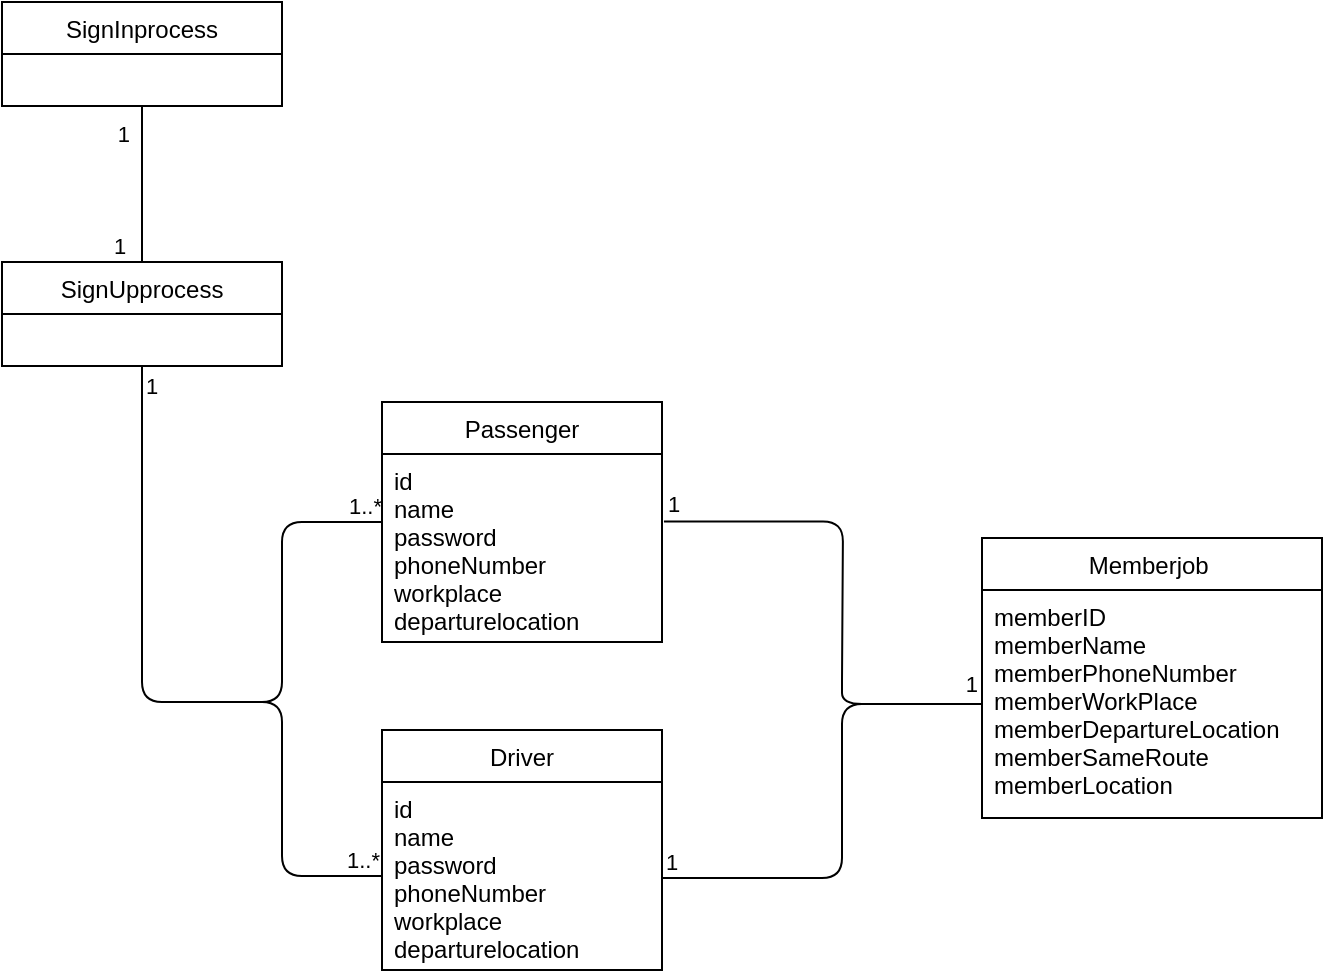 <mxfile version="18.0.7" type="device"><diagram id="4w9VsvgNRBpLZ9Vrv5Sk" name="作業"><mxGraphModel dx="1422" dy="738" grid="1" gridSize="10" guides="1" tooltips="1" connect="1" arrows="1" fold="1" page="1" pageScale="1" pageWidth="827" pageHeight="1169" math="0" shadow="0"><root><mxCell id="gzULPtIPlF57TzexlcSB-0"/><mxCell id="gzULPtIPlF57TzexlcSB-1" parent="gzULPtIPlF57TzexlcSB-0"/><mxCell id="7HVHK10UUTNgSDLokFNX-0" value="SignInprocess" style="swimlane;fontStyle=0;childLayout=stackLayout;horizontal=1;startSize=26;fillColor=none;horizontalStack=0;resizeParent=1;resizeParentMax=0;resizeLast=0;collapsible=1;marginBottom=0;" vertex="1" parent="gzULPtIPlF57TzexlcSB-1"><mxGeometry x="100" y="100" width="140" height="52" as="geometry"/></mxCell><mxCell id="7HVHK10UUTNgSDLokFNX-11" value="SignUpprocess" style="swimlane;fontStyle=0;childLayout=stackLayout;horizontal=1;startSize=26;fillColor=none;horizontalStack=0;resizeParent=1;resizeParentMax=0;resizeLast=0;collapsible=1;marginBottom=0;" vertex="1" parent="gzULPtIPlF57TzexlcSB-1"><mxGeometry x="100" y="230" width="140" height="52" as="geometry"/></mxCell><mxCell id="7HVHK10UUTNgSDLokFNX-12" value="" style="endArrow=none;html=1;edgeStyle=orthogonalEdgeStyle;rounded=0;exitX=0.5;exitY=0;exitDx=0;exitDy=0;entryX=0.5;entryY=1;entryDx=0;entryDy=0;" edge="1" parent="gzULPtIPlF57TzexlcSB-1" source="7HVHK10UUTNgSDLokFNX-11" target="7HVHK10UUTNgSDLokFNX-0"><mxGeometry relative="1" as="geometry"><mxPoint x="170" y="220" as="sourcePoint"/><mxPoint x="330" y="220" as="targetPoint"/></mxGeometry></mxCell><mxCell id="7HVHK10UUTNgSDLokFNX-13" value="1" style="edgeLabel;resizable=0;html=1;align=left;verticalAlign=bottom;" connectable="0" vertex="1" parent="7HVHK10UUTNgSDLokFNX-12"><mxGeometry x="-1" relative="1" as="geometry"><mxPoint x="-16" as="offset"/></mxGeometry></mxCell><mxCell id="7HVHK10UUTNgSDLokFNX-14" value="1" style="edgeLabel;resizable=0;html=1;align=right;verticalAlign=bottom;" connectable="0" vertex="1" parent="7HVHK10UUTNgSDLokFNX-12"><mxGeometry x="1" relative="1" as="geometry"><mxPoint x="-6" y="22" as="offset"/></mxGeometry></mxCell><mxCell id="7HVHK10UUTNgSDLokFNX-15" value="" style="endArrow=none;html=1;edgeStyle=orthogonalEdgeStyle;rounded=1;exitX=0.5;exitY=1;exitDx=0;exitDy=0;entryX=0;entryY=0.5;entryDx=0;entryDy=0;" edge="1" parent="gzULPtIPlF57TzexlcSB-1" source="7HVHK10UUTNgSDLokFNX-11" target="7HVHK10UUTNgSDLokFNX-29"><mxGeometry relative="1" as="geometry"><mxPoint x="390" y="430" as="sourcePoint"/><mxPoint x="220" y="450" as="targetPoint"/><Array as="points"><mxPoint x="170" y="450"/><mxPoint x="240" y="450"/><mxPoint x="240" y="537"/></Array></mxGeometry></mxCell><mxCell id="7HVHK10UUTNgSDLokFNX-16" value="1" style="edgeLabel;resizable=0;html=1;align=left;verticalAlign=bottom;" connectable="0" vertex="1" parent="7HVHK10UUTNgSDLokFNX-15"><mxGeometry x="-1" relative="1" as="geometry"><mxPoint y="18" as="offset"/></mxGeometry></mxCell><mxCell id="7HVHK10UUTNgSDLokFNX-18" value="" style="endArrow=none;html=1;edgeStyle=orthogonalEdgeStyle;rounded=1;entryX=0;entryY=0.5;entryDx=0;entryDy=0;" edge="1" parent="gzULPtIPlF57TzexlcSB-1" target="7HVHK10UUTNgSDLokFNX-24"><mxGeometry relative="1" as="geometry"><mxPoint x="220" y="450" as="sourcePoint"/><mxPoint x="270" y="376" as="targetPoint"/><Array as="points"><mxPoint x="240" y="450"/><mxPoint x="240" y="360"/></Array></mxGeometry></mxCell><mxCell id="7HVHK10UUTNgSDLokFNX-20" value="1..*" style="edgeLabel;resizable=0;html=1;align=right;verticalAlign=bottom;" connectable="0" vertex="1" parent="7HVHK10UUTNgSDLokFNX-18"><mxGeometry x="1" relative="1" as="geometry"/></mxCell><mxCell id="7HVHK10UUTNgSDLokFNX-24" value="Passenger" style="swimlane;fontStyle=0;childLayout=stackLayout;horizontal=1;startSize=26;fillColor=none;horizontalStack=0;resizeParent=1;resizeParentMax=0;resizeLast=0;collapsible=1;marginBottom=0;" vertex="1" parent="gzULPtIPlF57TzexlcSB-1"><mxGeometry x="290" y="300" width="140" height="120" as="geometry"/></mxCell><mxCell id="7HVHK10UUTNgSDLokFNX-25" value="id&#10;name&#10;password&#10;phoneNumber&#10;workplace&#10;departurelocation" style="text;strokeColor=none;fillColor=none;align=left;verticalAlign=top;spacingLeft=4;spacingRight=4;overflow=hidden;rotatable=0;points=[[0,0.5],[1,0.5]];portConstraint=eastwest;" vertex="1" parent="7HVHK10UUTNgSDLokFNX-24"><mxGeometry y="26" width="140" height="94" as="geometry"/></mxCell><mxCell id="7HVHK10UUTNgSDLokFNX-28" value="Driver" style="swimlane;fontStyle=0;childLayout=stackLayout;horizontal=1;startSize=26;fillColor=none;horizontalStack=0;resizeParent=1;resizeParentMax=0;resizeLast=0;collapsible=1;marginBottom=0;" vertex="1" parent="gzULPtIPlF57TzexlcSB-1"><mxGeometry x="290" y="464" width="140" height="120" as="geometry"/></mxCell><mxCell id="7HVHK10UUTNgSDLokFNX-29" value="id&#10;name&#10;password&#10;phoneNumber&#10;workplace&#10;departurelocation" style="text;strokeColor=none;fillColor=none;align=left;verticalAlign=top;spacingLeft=4;spacingRight=4;overflow=hidden;rotatable=0;points=[[0,0.5],[1,0.5]];portConstraint=eastwest;" vertex="1" parent="7HVHK10UUTNgSDLokFNX-28"><mxGeometry y="26" width="140" height="94" as="geometry"/></mxCell><mxCell id="7HVHK10UUTNgSDLokFNX-30" value="Memberjob " style="swimlane;fontStyle=0;childLayout=stackLayout;horizontal=1;startSize=26;fillColor=none;horizontalStack=0;resizeParent=1;resizeParentMax=0;resizeLast=0;collapsible=1;marginBottom=0;" vertex="1" parent="gzULPtIPlF57TzexlcSB-1"><mxGeometry x="590" y="368" width="170" height="140" as="geometry"/></mxCell><mxCell id="7HVHK10UUTNgSDLokFNX-31" value="memberID&#10;memberName&#10;memberPhoneNumber&#10;memberWorkPlace&#10;memberDepartureLocation&#10;memberSameRoute&#10;memberLocation" style="text;strokeColor=none;fillColor=none;align=left;verticalAlign=top;spacingLeft=4;spacingRight=4;overflow=hidden;rotatable=0;points=[[0,0.5],[1,0.5]];portConstraint=eastwest;" vertex="1" parent="7HVHK10UUTNgSDLokFNX-30"><mxGeometry y="26" width="170" height="114" as="geometry"/></mxCell><mxCell id="7HVHK10UUTNgSDLokFNX-34" value="" style="endArrow=none;html=1;edgeStyle=orthogonalEdgeStyle;rounded=1;exitX=1.007;exitY=0.359;exitDx=0;exitDy=0;exitPerimeter=0;" edge="1" parent="gzULPtIPlF57TzexlcSB-1" source="7HVHK10UUTNgSDLokFNX-25"><mxGeometry relative="1" as="geometry"><mxPoint x="440" y="360" as="sourcePoint"/><mxPoint x="520" y="440" as="targetPoint"/></mxGeometry></mxCell><mxCell id="7HVHK10UUTNgSDLokFNX-35" value="1" style="edgeLabel;resizable=0;html=1;align=left;verticalAlign=bottom;" connectable="0" vertex="1" parent="7HVHK10UUTNgSDLokFNX-34"><mxGeometry x="-1" relative="1" as="geometry"/></mxCell><mxCell id="7HVHK10UUTNgSDLokFNX-37" value="" style="endArrow=none;html=1;edgeStyle=orthogonalEdgeStyle;rounded=1;exitX=1;exitY=0.5;exitDx=0;exitDy=0;" edge="1" parent="gzULPtIPlF57TzexlcSB-1"><mxGeometry relative="1" as="geometry"><mxPoint x="430" y="538" as="sourcePoint"/><mxPoint x="540" y="451" as="targetPoint"/><Array as="points"><mxPoint x="520" y="538"/><mxPoint x="520" y="451"/></Array></mxGeometry></mxCell><mxCell id="7HVHK10UUTNgSDLokFNX-38" value="1" style="edgeLabel;resizable=0;html=1;align=left;verticalAlign=bottom;" connectable="0" vertex="1" parent="7HVHK10UUTNgSDLokFNX-37"><mxGeometry x="-1" relative="1" as="geometry"/></mxCell><mxCell id="7HVHK10UUTNgSDLokFNX-43" value="" style="endArrow=none;html=1;edgeStyle=orthogonalEdgeStyle;rounded=1;entryX=0;entryY=0.5;entryDx=0;entryDy=0;" edge="1" parent="gzULPtIPlF57TzexlcSB-1" target="7HVHK10UUTNgSDLokFNX-31"><mxGeometry relative="1" as="geometry"><mxPoint x="520" y="440" as="sourcePoint"/><mxPoint x="450" y="450" as="targetPoint"/><Array as="points"><mxPoint x="520" y="451"/><mxPoint x="590" y="451"/></Array></mxGeometry></mxCell><mxCell id="7HVHK10UUTNgSDLokFNX-45" value="1" style="edgeLabel;resizable=0;html=1;align=right;verticalAlign=bottom;" connectable="0" vertex="1" parent="7HVHK10UUTNgSDLokFNX-43"><mxGeometry x="1" relative="1" as="geometry"><mxPoint x="-2" y="-2" as="offset"/></mxGeometry></mxCell><mxCell id="7HVHK10UUTNgSDLokFNX-49" value="1..*" style="edgeLabel;resizable=0;html=1;align=right;verticalAlign=bottom;" connectable="0" vertex="1" parent="gzULPtIPlF57TzexlcSB-1"><mxGeometry x="289" y="537" as="geometry"/></mxCell></root></mxGraphModel></diagram></mxfile>